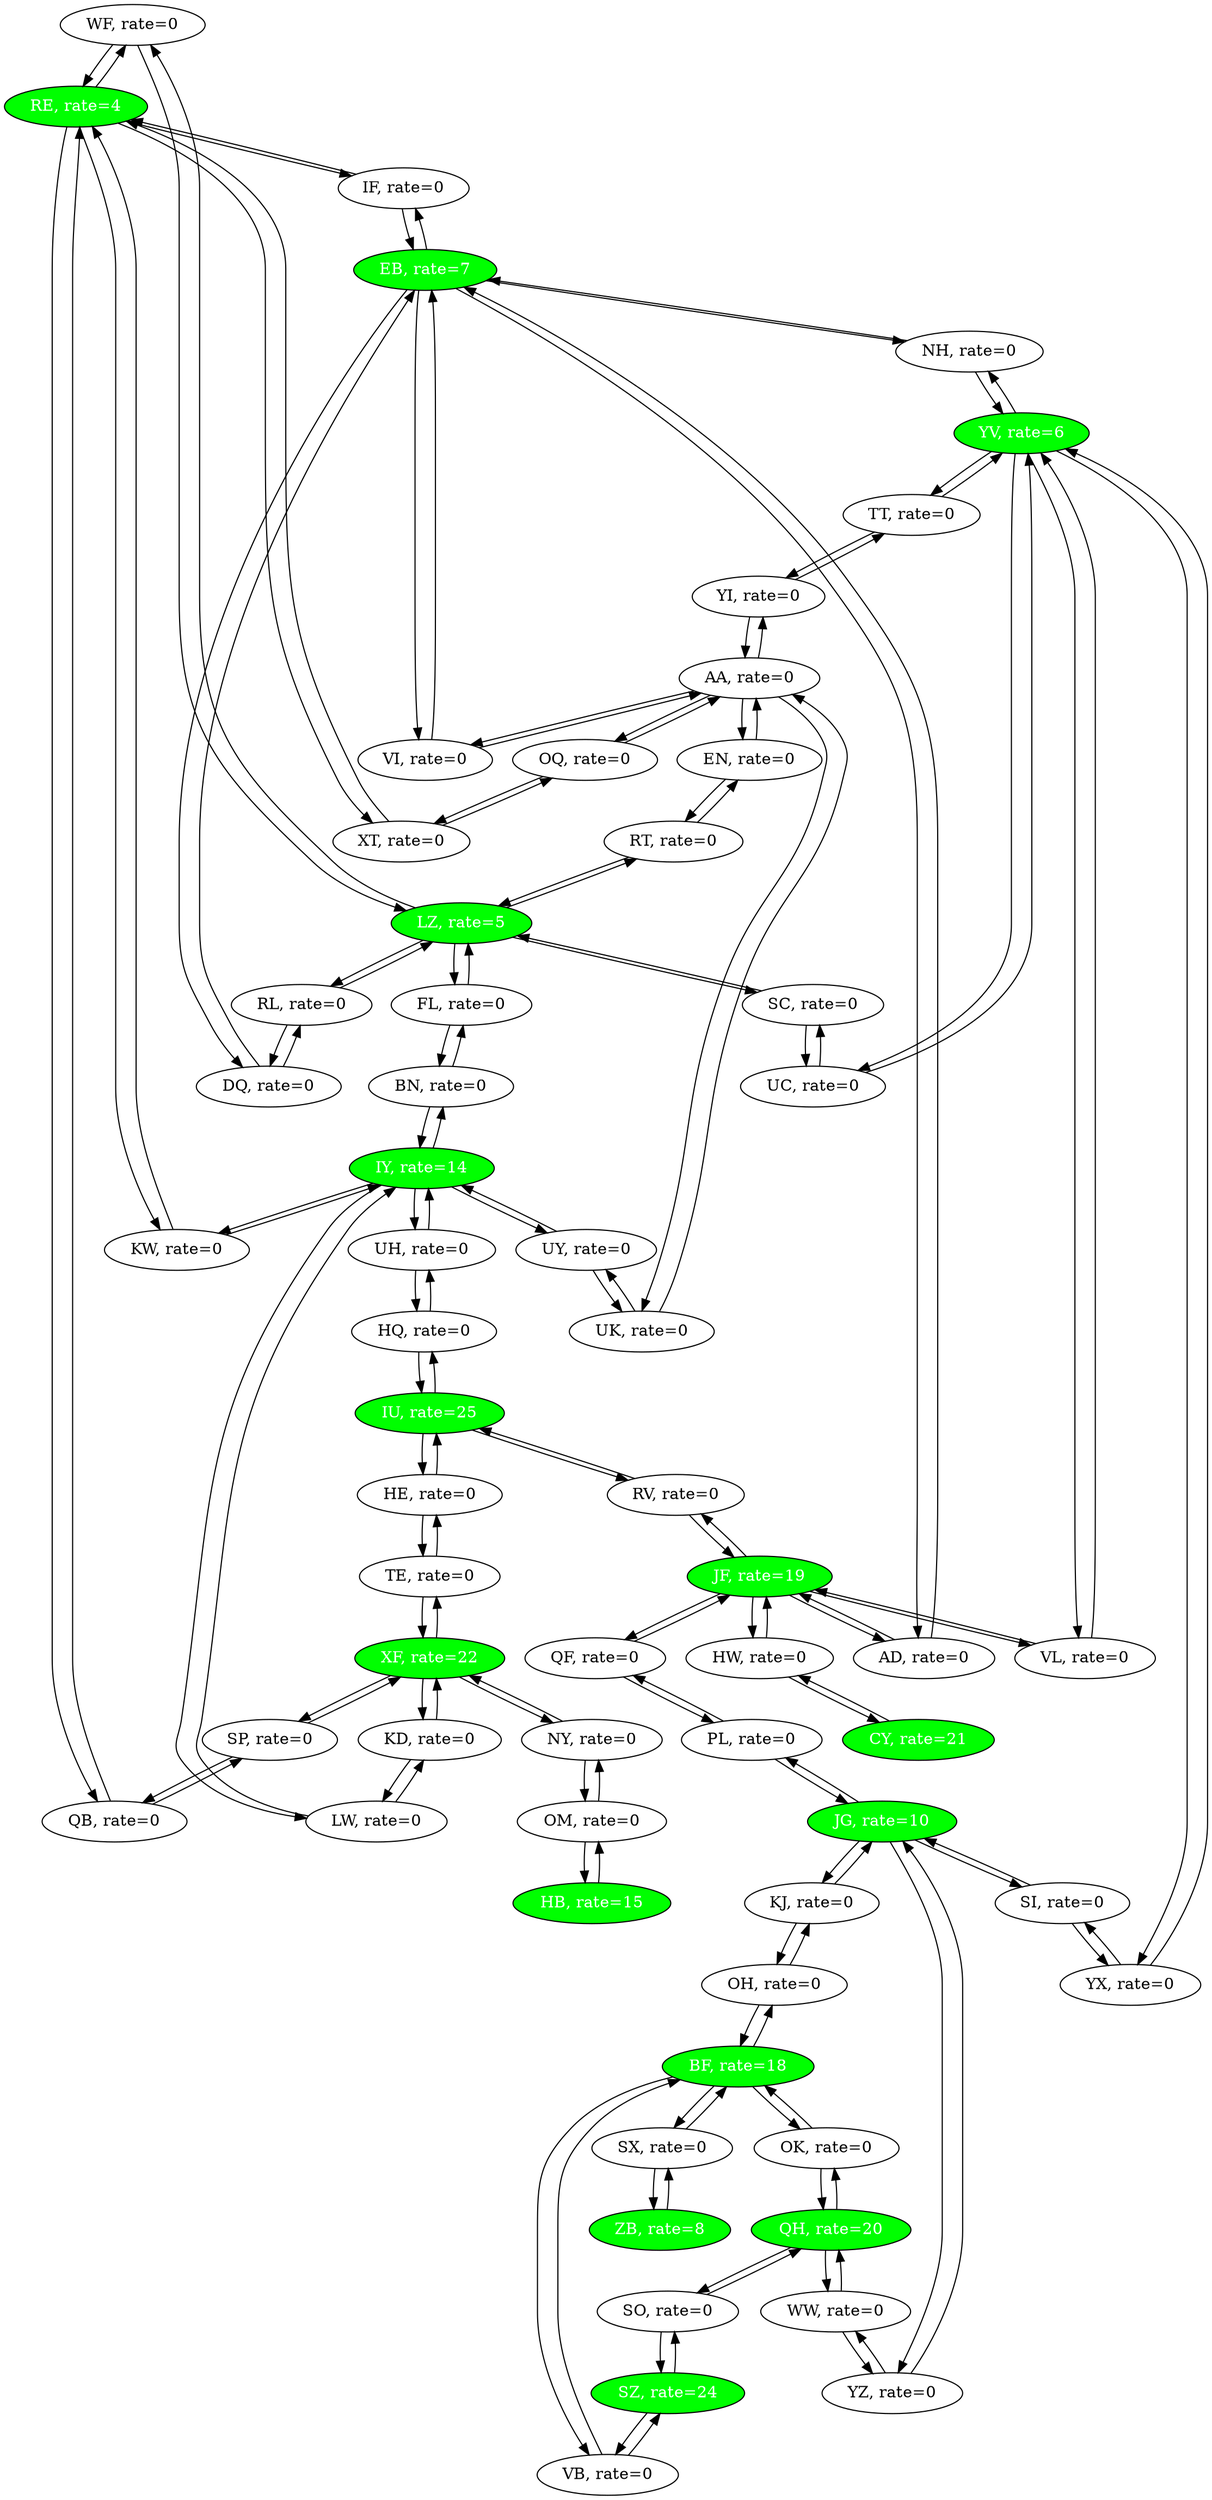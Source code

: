 digraph G {
  WF [label="WF, rate=0"]
  WF -> {RE; LZ}
  HE [label="HE, rate=0"]
  HE -> {IU; TE}
  XF [label="XF, rate=22",fillcolor="green",style="filled",fontcolor="white"]
  XF -> {SP; KD; TE; NY}
  NH [label="NH, rate=0"]
  NH -> {YV; EB}
  JG [label="JG, rate=10",fillcolor="green",style="filled",fontcolor="white"]
  JG -> {KJ; PL; SI; YZ}
  HB [label="HB, rate=15",fillcolor="green",style="filled",fontcolor="white"]
  HB -> {OM}
  AD [label="AD, rate=0"]
  AD -> {JF; EB}
  QH [label="QH, rate=20",fillcolor="green",style="filled",fontcolor="white"]
  QH -> {WW; SO; OK}
  HW [label="HW, rate=0"]
  HW -> {CY; JF}
  WW [label="WW, rate=0"]
  WW -> {YZ; QH}
  CY [label="CY, rate=21",fillcolor="green",style="filled",fontcolor="white"]
  CY -> {HW}
  YZ [label="YZ, rate=0"]
  YZ -> {JG; WW}
  RL [label="RL, rate=0"]
  RL -> {DQ; LZ}
  DQ [label="DQ, rate=0"]
  DQ -> {RL; EB}
  IU [label="IU, rate=25",fillcolor="green",style="filled",fontcolor="white"]
  IU -> {RV; HE; HQ}
  SP [label="SP, rate=0"]
  SP -> {QB; XF}
  KJ [label="KJ, rate=0"]
  KJ -> {JG; OH}
  NY [label="NY, rate=0"]
  NY -> {OM; XF}
  XT [label="XT, rate=0"]
  XT -> {OQ; RE}
  ZB [label="ZB, rate=8",fillcolor="green",style="filled",fontcolor="white"]
  ZB -> {SX}
  BN [label="BN, rate=0"]
  BN -> {FL; IY}
  TE [label="TE, rate=0"]
  TE -> {HE; XF}
  AA [label="AA, rate=0"]
  AA -> {YI; EN; OQ; UK; VI}
  UY [label="UY, rate=0"]
  UY -> {IY; UK}
  RV [label="RV, rate=0"]
  RV -> {IU; JF}
  IY [label="IY, rate=14",fillcolor="green",style="filled",fontcolor="white"]
  IY -> {LW; KW; UY; UH; BN}
  QB [label="QB, rate=0"]
  QB -> {RE; SP}
  OK [label="OK, rate=0"]
  OK -> {QH; BF}
  RT [label="RT, rate=0"]
  RT -> {EN; LZ}
  UC [label="UC, rate=0"]
  UC -> {SC; YV}
  EN [label="EN, rate=0"]
  EN -> {RT; AA}
  UK [label="UK, rate=0"]
  UK -> {UY; AA}
  LZ [label="LZ, rate=5",fillcolor="green",style="filled",fontcolor="white"]
  LZ -> {WF; SC; FL; RT; RL}
  SZ [label="SZ, rate=24",fillcolor="green",style="filled",fontcolor="white"]
  SZ -> {VB; SO}
  OQ [label="OQ, rate=0"]
  OQ -> {XT; AA}
  VI [label="VI, rate=0"]
  VI -> {EB; AA}
  FL [label="FL, rate=0"]
  FL -> {LZ; BN}
  KW [label="KW, rate=0"]
  KW -> {IY; RE}
  SO [label="SO, rate=0"]
  SO -> {QH; SZ}
  HQ [label="HQ, rate=0"]
  HQ -> {IU; UH}
  VL [label="VL, rate=0"]
  VL -> {YV; JF}
  EB [label="EB, rate=7",fillcolor="green",style="filled",fontcolor="white"]
  EB -> {DQ; NH; IF; AD; VI}
  QF [label="QF, rate=0"]
  QF -> {JF; PL}
  IF [label="IF, rate=0"]
  IF -> {EB; RE}
  SX [label="SX, rate=0"]
  SX -> {BF; ZB}
  KD [label="KD, rate=0"]
  KD -> {LW; XF}
  PL [label="PL, rate=0"]
  PL -> {QF; JG}
  UH [label="UH, rate=0"]
  UH -> {IY; HQ}
  BF [label="BF, rate=18",fillcolor="green",style="filled",fontcolor="white"]
  BF -> {VB; OH; OK; SX}
  LW [label="LW, rate=0"]
  LW -> {IY; KD}
  SC [label="SC, rate=0"]
  SC -> {LZ; UC}
  VB [label="VB, rate=0"]
  VB -> {BF; SZ}
  OM [label="OM, rate=0"]
  OM -> {NY; HB}
  RE [label="RE, rate=4",fillcolor="green",style="filled",fontcolor="white"]
  RE -> {WF; IF; KW; QB; XT}
  JF [label="JF, rate=19",fillcolor="green",style="filled",fontcolor="white"]
  JF -> {RV; QF; AD; HW; VL}
  YX [label="YX, rate=0"]
  YX -> {SI; YV}
  YI [label="YI, rate=0"]
  YI -> {AA; TT}
  SI [label="SI, rate=0"]
  SI -> {JG; YX}
  OH [label="OH, rate=0"]
  OH -> {KJ; BF}
  YV [label="YV, rate=6",fillcolor="green",style="filled",fontcolor="white"]
  YV -> {YX; TT; NH; UC; VL}
  TT [label="TT, rate=0"]
  TT -> {YV; YI}
}